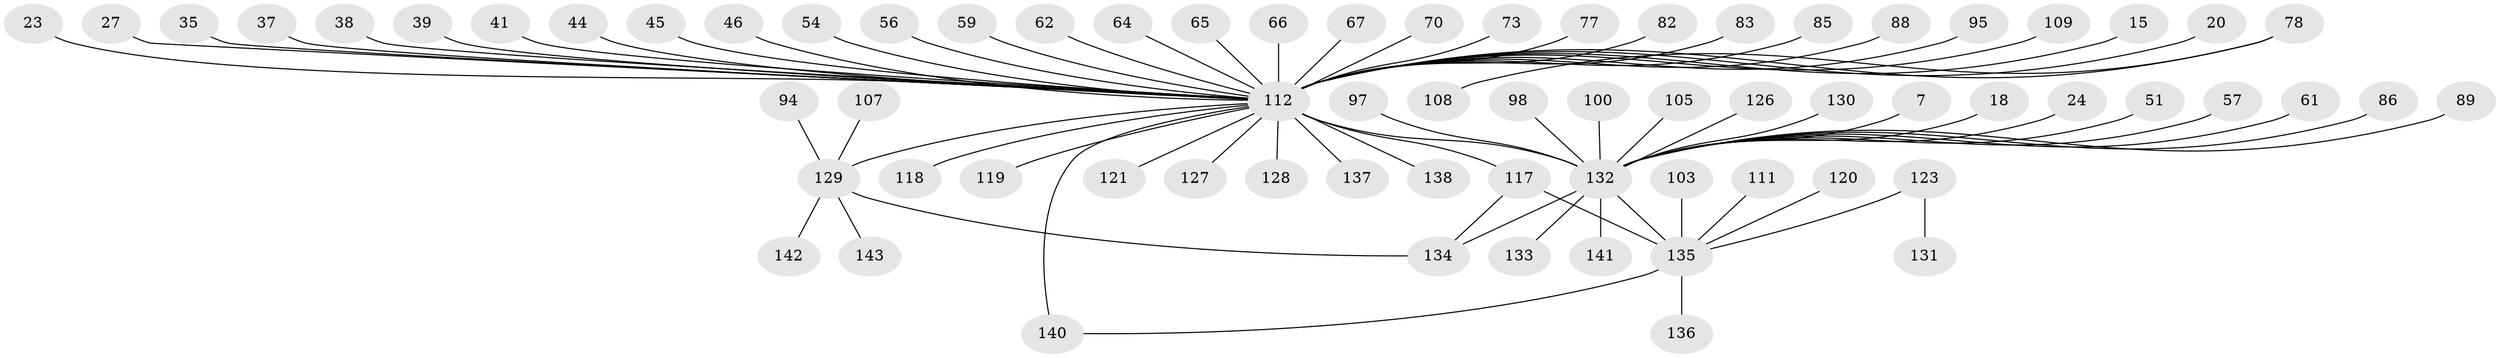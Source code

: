 // original degree distribution, {3: 0.09090909090909091, 34: 0.006993006993006993, 20: 0.006993006993006993, 6: 0.03496503496503497, 2: 0.16783216783216784, 1: 0.5944055944055944, 11: 0.006993006993006993, 10: 0.006993006993006993, 7: 0.006993006993006993, 4: 0.027972027972027972, 9: 0.02097902097902098, 5: 0.02097902097902098, 8: 0.006993006993006993}
// Generated by graph-tools (version 1.1) at 2025/48/03/09/25 04:48:05]
// undirected, 71 vertices, 74 edges
graph export_dot {
graph [start="1"]
  node [color=gray90,style=filled];
  7;
  15;
  18;
  20;
  23;
  24;
  27;
  35;
  37 [super="+28"];
  38;
  39;
  41;
  44;
  45 [super="+6"];
  46;
  51;
  54;
  56;
  57;
  59;
  61;
  62;
  64;
  65;
  66;
  67;
  70;
  73;
  77 [super="+76"];
  78 [super="+33"];
  82;
  83;
  85;
  86;
  88 [super="+25"];
  89;
  94;
  95;
  97 [super="+14"];
  98;
  100;
  103;
  105 [super="+49"];
  107 [super="+60"];
  108;
  109;
  111;
  112 [super="+92+90+102+110+9+101+104"];
  117 [super="+36+114"];
  118;
  119;
  120;
  121;
  123 [super="+34+115"];
  126 [super="+87"];
  127;
  128;
  129 [super="+91"];
  130 [super="+68"];
  131;
  132 [super="+10+8"];
  133;
  134 [super="+75+125+29"];
  135 [super="+99"];
  136;
  137;
  138;
  140 [super="+139"];
  141;
  142;
  143;
  7 -- 132;
  15 -- 112;
  18 -- 132;
  20 -- 112;
  23 -- 112;
  24 -- 132;
  27 -- 112;
  35 -- 112;
  37 -- 112;
  38 -- 112;
  39 -- 112;
  41 -- 112;
  44 -- 112;
  45 -- 112;
  46 -- 112;
  51 -- 132;
  54 -- 112;
  56 -- 112;
  57 -- 132;
  59 -- 112;
  61 -- 132;
  62 -- 112;
  64 -- 112;
  65 -- 112;
  66 -- 112;
  67 -- 112;
  70 -- 112;
  73 -- 112;
  77 -- 112 [weight=2];
  78 -- 108;
  78 -- 112 [weight=2];
  82 -- 112;
  83 -- 112;
  85 -- 112;
  86 -- 132;
  88 -- 112;
  89 -- 132;
  94 -- 129;
  95 -- 112;
  97 -- 132;
  98 -- 132;
  100 -- 132;
  103 -- 135;
  105 -- 132;
  107 -- 129;
  109 -- 112;
  111 -- 135;
  112 -- 138;
  112 -- 132 [weight=13];
  112 -- 128;
  112 -- 140 [weight=3];
  112 -- 117 [weight=4];
  112 -- 129 [weight=3];
  112 -- 137;
  112 -- 119;
  112 -- 118;
  112 -- 121;
  112 -- 127;
  117 -- 134;
  117 -- 135;
  120 -- 135;
  123 -- 131;
  123 -- 135 [weight=2];
  126 -- 132;
  129 -- 134 [weight=2];
  129 -- 142;
  129 -- 143;
  130 -- 132;
  132 -- 133;
  132 -- 141;
  132 -- 134 [weight=2];
  132 -- 135 [weight=3];
  135 -- 136;
  135 -- 140;
}
